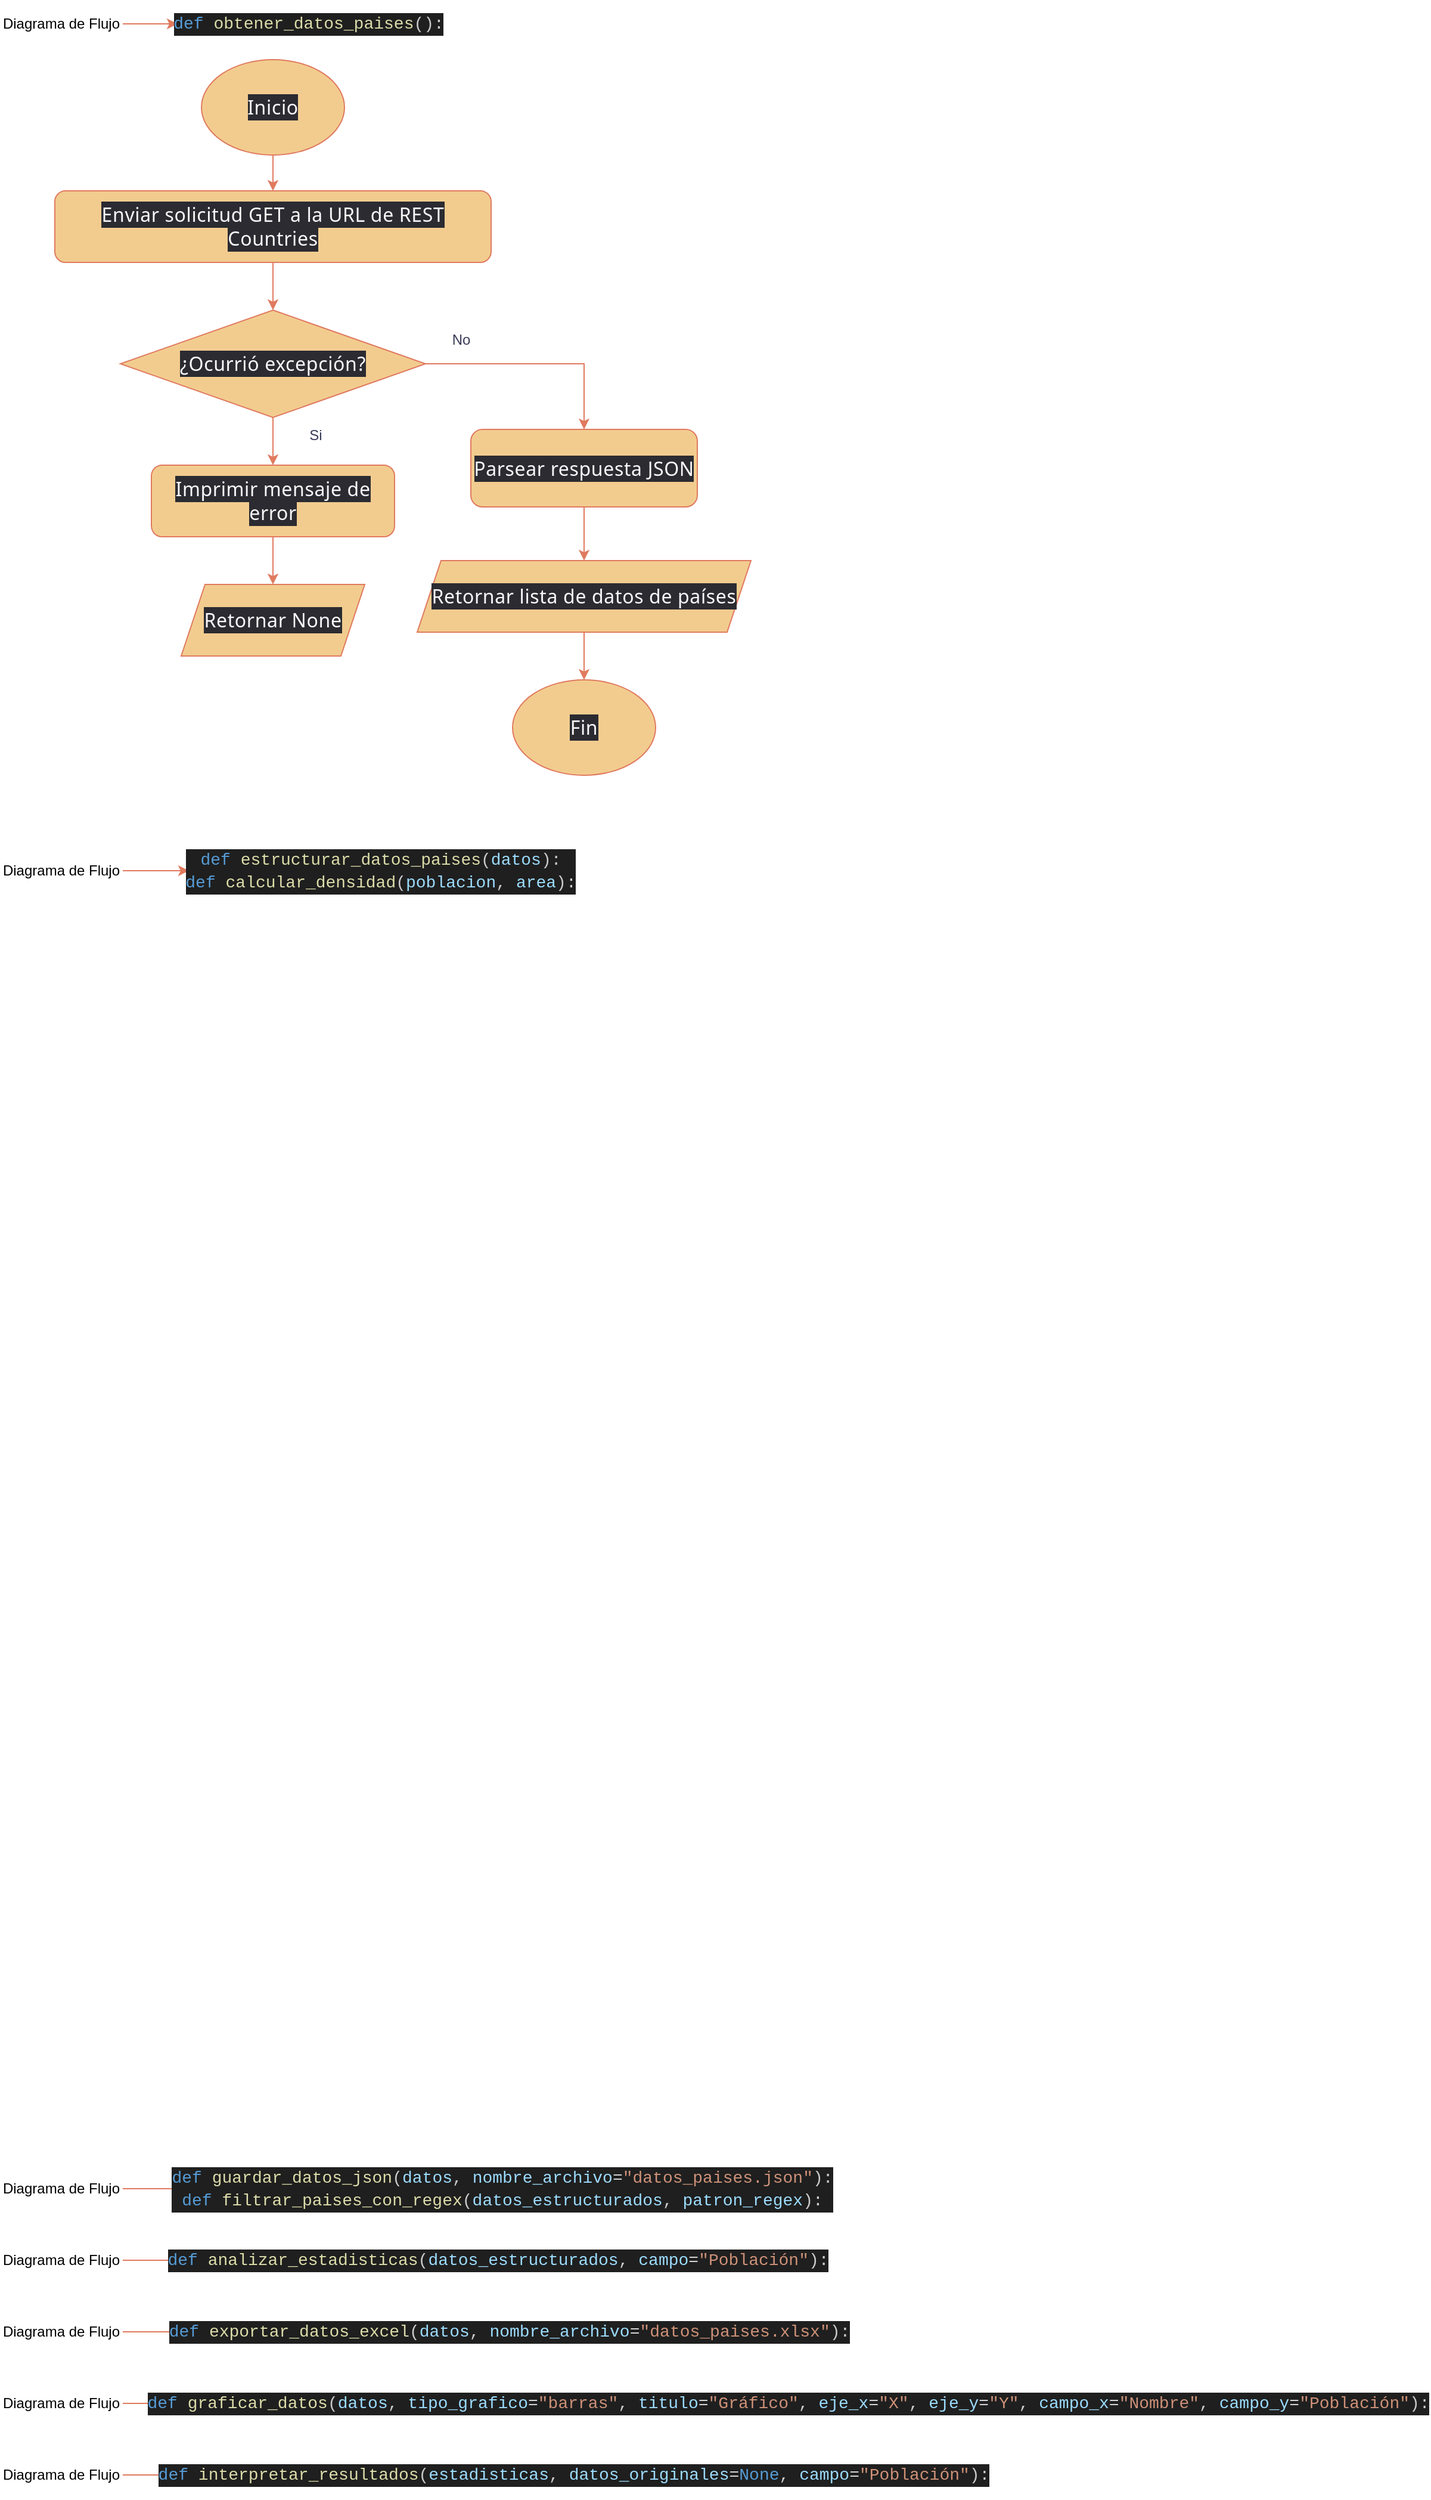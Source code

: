 <mxfile version="27.0.2">
  <diagram name="Página-1" id="TdQatwvxKdCJxrZPbZy2">
    <mxGraphModel dx="1196" dy="743" grid="1" gridSize="10" guides="1" tooltips="1" connect="1" arrows="1" fold="1" page="1" pageScale="1" pageWidth="827" pageHeight="1169" math="0" shadow="0">
      <root>
        <mxCell id="0" />
        <mxCell id="1" parent="0" />
        <mxCell id="56zbXbjP5MMYhylMdoNp-4" value="" style="edgeStyle=orthogonalEdgeStyle;rounded=0;orthogonalLoop=1;jettySize=auto;html=1;labelBackgroundColor=none;strokeColor=#E07A5F;fontColor=default;" edge="1" parent="1" source="56zbXbjP5MMYhylMdoNp-1" target="56zbXbjP5MMYhylMdoNp-2">
          <mxGeometry relative="1" as="geometry" />
        </mxCell>
        <mxCell id="56zbXbjP5MMYhylMdoNp-1" value="&lt;span style=&quot;color: rgb(250, 250, 252); font-family: system-ui, ui-sans-serif, -apple-system, BlinkMacSystemFont, sans-serif, Inter, NotoSansHans; font-size: 16px; letter-spacing: 0.32px; text-align: left; white-space-collapse: preserve-breaks; background-color: rgb(43, 43, 49);&quot;&gt;Inicio&lt;/span&gt;" style="ellipse;whiteSpace=wrap;html=1;labelBackgroundColor=none;fillColor=#F2CC8F;strokeColor=#E07A5F;fontColor=#393C56;" vertex="1" parent="1">
          <mxGeometry x="343" y="60" width="120" height="80" as="geometry" />
        </mxCell>
        <mxCell id="56zbXbjP5MMYhylMdoNp-6" value="" style="edgeStyle=orthogonalEdgeStyle;rounded=0;orthogonalLoop=1;jettySize=auto;html=1;labelBackgroundColor=none;strokeColor=#E07A5F;fontColor=default;" edge="1" parent="1" source="56zbXbjP5MMYhylMdoNp-2" target="56zbXbjP5MMYhylMdoNp-5">
          <mxGeometry relative="1" as="geometry" />
        </mxCell>
        <mxCell id="56zbXbjP5MMYhylMdoNp-2" value="&lt;span style=&quot;color: rgb(250, 250, 252); font-family: system-ui, ui-sans-serif, -apple-system, BlinkMacSystemFont, sans-serif, Inter, NotoSansHans; font-size: 16px; letter-spacing: 0.32px; text-align: left; white-space-collapse: preserve-breaks; background-color: rgb(43, 43, 49);&quot;&gt;Enviar solicitud GET a la URL de REST Countries&lt;/span&gt;" style="rounded=1;whiteSpace=wrap;html=1;labelBackgroundColor=none;fillColor=#F2CC8F;strokeColor=#E07A5F;fontColor=#393C56;" vertex="1" parent="1">
          <mxGeometry x="220" y="170" width="366" height="60" as="geometry" />
        </mxCell>
        <mxCell id="56zbXbjP5MMYhylMdoNp-9" value="" style="edgeStyle=orthogonalEdgeStyle;rounded=0;orthogonalLoop=1;jettySize=auto;html=1;labelBackgroundColor=none;strokeColor=#E07A5F;fontColor=default;" edge="1" parent="1" source="56zbXbjP5MMYhylMdoNp-5" target="56zbXbjP5MMYhylMdoNp-8">
          <mxGeometry relative="1" as="geometry" />
        </mxCell>
        <mxCell id="56zbXbjP5MMYhylMdoNp-14" value="" style="edgeStyle=orthogonalEdgeStyle;rounded=0;orthogonalLoop=1;jettySize=auto;html=1;labelBackgroundColor=none;strokeColor=#E07A5F;fontColor=default;" edge="1" parent="1" source="56zbXbjP5MMYhylMdoNp-5" target="56zbXbjP5MMYhylMdoNp-13">
          <mxGeometry relative="1" as="geometry" />
        </mxCell>
        <mxCell id="56zbXbjP5MMYhylMdoNp-5" value="&lt;span style=&quot;color: rgb(250, 250, 252); font-family: system-ui, ui-sans-serif, -apple-system, BlinkMacSystemFont, sans-serif, Inter, NotoSansHans; font-size: 16px; letter-spacing: 0.32px; text-align: left; white-space-collapse: preserve-breaks; background-color: rgb(43, 43, 49);&quot;&gt;¿Ocurrió excepción?&lt;/span&gt;" style="rhombus;whiteSpace=wrap;html=1;labelBackgroundColor=none;fillColor=#F2CC8F;strokeColor=#E07A5F;fontColor=#393C56;" vertex="1" parent="1">
          <mxGeometry x="275" y="270" width="256" height="90" as="geometry" />
        </mxCell>
        <mxCell id="56zbXbjP5MMYhylMdoNp-7" value="No" style="text;html=1;align=center;verticalAlign=middle;whiteSpace=wrap;rounded=0;labelBackgroundColor=none;fontColor=#393C56;" vertex="1" parent="1">
          <mxGeometry x="531" y="280" width="60" height="30" as="geometry" />
        </mxCell>
        <mxCell id="56zbXbjP5MMYhylMdoNp-11" value="" style="edgeStyle=orthogonalEdgeStyle;rounded=0;orthogonalLoop=1;jettySize=auto;html=1;labelBackgroundColor=none;strokeColor=#E07A5F;fontColor=default;" edge="1" parent="1" source="56zbXbjP5MMYhylMdoNp-8" target="56zbXbjP5MMYhylMdoNp-10">
          <mxGeometry relative="1" as="geometry" />
        </mxCell>
        <mxCell id="56zbXbjP5MMYhylMdoNp-8" value="&lt;span style=&quot;color: rgb(250, 250, 252); font-family: system-ui, ui-sans-serif, -apple-system, BlinkMacSystemFont, sans-serif, Inter, NotoSansHans; font-size: 16px; letter-spacing: 0.32px; text-align: left; white-space-collapse: preserve-breaks; background-color: rgb(43, 43, 49);&quot;&gt;Parsear respuesta JSON&lt;/span&gt;" style="rounded=1;whiteSpace=wrap;html=1;labelBackgroundColor=none;fillColor=#F2CC8F;strokeColor=#E07A5F;fontColor=#393C56;" vertex="1" parent="1">
          <mxGeometry x="569" y="370" width="190" height="65" as="geometry" />
        </mxCell>
        <mxCell id="56zbXbjP5MMYhylMdoNp-18" value="" style="edgeStyle=orthogonalEdgeStyle;rounded=0;orthogonalLoop=1;jettySize=auto;html=1;labelBackgroundColor=none;strokeColor=#E07A5F;fontColor=default;" edge="1" parent="1" source="56zbXbjP5MMYhylMdoNp-10" target="56zbXbjP5MMYhylMdoNp-17">
          <mxGeometry relative="1" as="geometry" />
        </mxCell>
        <mxCell id="56zbXbjP5MMYhylMdoNp-10" value="&lt;span style=&quot;color: rgb(250, 250, 252); font-family: system-ui, ui-sans-serif, -apple-system, BlinkMacSystemFont, sans-serif, Inter, NotoSansHans; font-size: 16px; letter-spacing: 0.32px; text-align: left; white-space-collapse: preserve-breaks; background-color: rgb(43, 43, 49);&quot;&gt;Retornar lista de datos de países&lt;/span&gt;" style="shape=parallelogram;perimeter=parallelogramPerimeter;whiteSpace=wrap;html=1;fixedSize=1;labelBackgroundColor=none;fillColor=#F2CC8F;strokeColor=#E07A5F;fontColor=#393C56;" vertex="1" parent="1">
          <mxGeometry x="524" y="480" width="280" height="60" as="geometry" />
        </mxCell>
        <mxCell id="56zbXbjP5MMYhylMdoNp-12" value="Si" style="text;html=1;align=center;verticalAlign=middle;whiteSpace=wrap;rounded=0;labelBackgroundColor=none;fontColor=#393C56;" vertex="1" parent="1">
          <mxGeometry x="409" y="360" width="60" height="30" as="geometry" />
        </mxCell>
        <mxCell id="56zbXbjP5MMYhylMdoNp-16" value="" style="edgeStyle=orthogonalEdgeStyle;rounded=0;orthogonalLoop=1;jettySize=auto;html=1;labelBackgroundColor=none;strokeColor=#E07A5F;fontColor=default;" edge="1" parent="1" source="56zbXbjP5MMYhylMdoNp-13" target="56zbXbjP5MMYhylMdoNp-15">
          <mxGeometry relative="1" as="geometry" />
        </mxCell>
        <mxCell id="56zbXbjP5MMYhylMdoNp-13" value="&lt;span style=&quot;color: rgb(250, 250, 252); font-family: system-ui, ui-sans-serif, -apple-system, BlinkMacSystemFont, sans-serif, Inter, NotoSansHans; font-size: 16px; letter-spacing: 0.32px; text-align: left; white-space-collapse: preserve-breaks; background-color: rgb(43, 43, 49);&quot;&gt;Imprimir mensaje de error&lt;/span&gt;" style="rounded=1;whiteSpace=wrap;html=1;labelBackgroundColor=none;fillColor=#F2CC8F;strokeColor=#E07A5F;fontColor=#393C56;" vertex="1" parent="1">
          <mxGeometry x="301" y="400" width="204" height="60" as="geometry" />
        </mxCell>
        <mxCell id="56zbXbjP5MMYhylMdoNp-15" value="&lt;span style=&quot;color: rgb(250, 250, 252); font-family: system-ui, ui-sans-serif, -apple-system, BlinkMacSystemFont, sans-serif, Inter, NotoSansHans; font-size: 16px; letter-spacing: 0.32px; text-align: left; white-space-collapse: preserve-breaks; background-color: rgb(43, 43, 49);&quot;&gt;Retornar None&lt;/span&gt;" style="shape=parallelogram;perimeter=parallelogramPerimeter;whiteSpace=wrap;html=1;fixedSize=1;labelBackgroundColor=none;fillColor=#F2CC8F;strokeColor=#E07A5F;fontColor=#393C56;" vertex="1" parent="1">
          <mxGeometry x="326" y="500" width="154" height="60" as="geometry" />
        </mxCell>
        <mxCell id="56zbXbjP5MMYhylMdoNp-17" value="&lt;span style=&quot;color: rgb(250, 250, 252); font-family: system-ui, ui-sans-serif, -apple-system, BlinkMacSystemFont, sans-serif, Inter, NotoSansHans; font-size: 16px; letter-spacing: 0.32px; text-align: left; white-space-collapse: preserve-breaks; background-color: rgb(43, 43, 49);&quot;&gt;Fin&lt;/span&gt;" style="ellipse;whiteSpace=wrap;html=1;labelBackgroundColor=none;fillColor=#F2CC8F;strokeColor=#E07A5F;fontColor=#393C56;" vertex="1" parent="1">
          <mxGeometry x="604" y="580" width="120" height="80" as="geometry" />
        </mxCell>
        <mxCell id="56zbXbjP5MMYhylMdoNp-25" value="" style="edgeStyle=orthogonalEdgeStyle;rounded=0;orthogonalLoop=1;jettySize=auto;html=1;strokeColor=#E07A5F;fontColor=#393C56;fillColor=#F2CC8F;" edge="1" parent="1" source="56zbXbjP5MMYhylMdoNp-19" target="56zbXbjP5MMYhylMdoNp-23">
          <mxGeometry relative="1" as="geometry" />
        </mxCell>
        <mxCell id="56zbXbjP5MMYhylMdoNp-19" value="&lt;font style=&quot;color: light-dark(rgb(0, 0, 0), rgb(205, 162, 190));&quot;&gt;Diagrama de Flujo&lt;/font&gt;" style="text;html=1;align=center;verticalAlign=middle;whiteSpace=wrap;rounded=0;fontColor=#393C56;" vertex="1" parent="1">
          <mxGeometry x="174" y="15" width="103" height="30" as="geometry" />
        </mxCell>
        <mxCell id="56zbXbjP5MMYhylMdoNp-23" value="&lt;div style=&quot;color: rgb(204, 204, 204); background-color: rgb(31, 31, 31); font-family: Consolas, &amp;quot;Courier New&amp;quot;, monospace; font-size: 14px; line-height: 19px; white-space: pre;&quot;&gt;&lt;span style=&quot;color: #569cd6;&quot;&gt;def&lt;/span&gt; &lt;span style=&quot;color: #dcdcaa;&quot;&gt;obtener_datos_paises&lt;/span&gt;():&lt;/div&gt;" style="text;html=1;align=center;verticalAlign=middle;whiteSpace=wrap;rounded=0;fontColor=#393C56;" vertex="1" parent="1">
          <mxGeometry x="323" y="10" width="220" height="40" as="geometry" />
        </mxCell>
        <mxCell id="56zbXbjP5MMYhylMdoNp-26" value="" style="edgeStyle=orthogonalEdgeStyle;rounded=0;orthogonalLoop=1;jettySize=auto;html=1;strokeColor=#E07A5F;fontColor=#393C56;fillColor=#F2CC8F;" edge="1" parent="1" source="56zbXbjP5MMYhylMdoNp-27" target="56zbXbjP5MMYhylMdoNp-28">
          <mxGeometry relative="1" as="geometry" />
        </mxCell>
        <mxCell id="56zbXbjP5MMYhylMdoNp-27" value="&lt;font style=&quot;color: light-dark(rgb(0, 0, 0), rgb(205, 162, 190));&quot;&gt;Diagrama de Flujo&lt;/font&gt;" style="text;html=1;align=center;verticalAlign=middle;whiteSpace=wrap;rounded=0;fontColor=#393C56;" vertex="1" parent="1">
          <mxGeometry x="174" y="725" width="103" height="30" as="geometry" />
        </mxCell>
        <mxCell id="56zbXbjP5MMYhylMdoNp-28" value="&lt;div style=&quot;color: rgb(204, 204, 204); background-color: rgb(31, 31, 31); font-family: Consolas, &amp;quot;Courier New&amp;quot;, monospace; font-size: 14px; line-height: 19px; white-space: pre;&quot;&gt;&lt;div style=&quot;color: rgb(204, 204, 204); background-color: rgb(31, 31, 31); line-height: 19px;&quot;&gt;&lt;span style=&quot;color: rgb(86, 156, 214);&quot;&gt;def&lt;/span&gt; &lt;span style=&quot;color: rgb(220, 220, 170);&quot;&gt;estructurar_datos_paises&lt;/span&gt;(&lt;span style=&quot;color: rgb(156, 220, 254);&quot;&gt;datos&lt;/span&gt;):&lt;/div&gt;&lt;div style=&quot;color: rgb(204, 204, 204); background-color: rgb(31, 31, 31); line-height: 19px;&quot;&gt;&lt;span style=&quot;color: rgb(86, 156, 214);&quot;&gt;def&lt;/span&gt;&lt;span style=&quot;background-color: rgb(31, 31, 31); color: rgb(204, 204, 204);&quot;&gt; &lt;/span&gt;&lt;span style=&quot;color: rgb(220, 220, 170);&quot;&gt;calcular_densidad&lt;/span&gt;&lt;span style=&quot;background-color: rgb(31, 31, 31); color: rgb(204, 204, 204);&quot;&gt;(&lt;/span&gt;&lt;span style=&quot;color: rgb(156, 220, 254);&quot;&gt;poblacion&lt;/span&gt;&lt;span style=&quot;background-color: rgb(31, 31, 31); color: rgb(204, 204, 204);&quot;&gt;, &lt;/span&gt;&lt;span style=&quot;color: rgb(156, 220, 254);&quot;&gt;area&lt;/span&gt;&lt;span style=&quot;background-color: rgb(31, 31, 31); color: rgb(204, 204, 204);&quot;&gt;):&lt;/span&gt;&lt;/div&gt;&lt;/div&gt;" style="text;html=1;align=center;verticalAlign=middle;whiteSpace=wrap;rounded=0;fontColor=#393C56;" vertex="1" parent="1">
          <mxGeometry x="332.5" y="710" width="321" height="60" as="geometry" />
        </mxCell>
        <mxCell id="56zbXbjP5MMYhylMdoNp-32" value="" style="edgeStyle=orthogonalEdgeStyle;rounded=0;orthogonalLoop=1;jettySize=auto;html=1;strokeColor=#E07A5F;fontColor=#393C56;fillColor=#F2CC8F;" edge="1" parent="1" source="56zbXbjP5MMYhylMdoNp-33" target="56zbXbjP5MMYhylMdoNp-34">
          <mxGeometry relative="1" as="geometry" />
        </mxCell>
        <mxCell id="56zbXbjP5MMYhylMdoNp-33" value="&lt;font style=&quot;color: light-dark(rgb(0, 0, 0), rgb(205, 162, 190));&quot;&gt;Diagrama de Flujo&lt;/font&gt;" style="text;html=1;align=center;verticalAlign=middle;whiteSpace=wrap;rounded=0;fontColor=#393C56;" vertex="1" parent="1">
          <mxGeometry x="174" y="1830" width="103" height="30" as="geometry" />
        </mxCell>
        <mxCell id="56zbXbjP5MMYhylMdoNp-34" value="&lt;div style=&quot;color: rgb(204, 204, 204); background-color: rgb(31, 31, 31); font-family: Consolas, &amp;quot;Courier New&amp;quot;, monospace; font-size: 14px; line-height: 19px; white-space: pre;&quot;&gt;&lt;div style=&quot;color: rgb(204, 204, 204); background-color: rgb(31, 31, 31); line-height: 19px;&quot;&gt;&lt;div style=&quot;color: rgb(204, 204, 204); background-color: rgb(31, 31, 31); line-height: 19px;&quot;&gt;&lt;span style=&quot;color: rgb(86, 156, 214);&quot;&gt;def&lt;/span&gt; &lt;span style=&quot;color: rgb(220, 220, 170);&quot;&gt;guardar_datos_json&lt;/span&gt;(&lt;span style=&quot;color: rgb(156, 220, 254);&quot;&gt;datos&lt;/span&gt;, &lt;span style=&quot;color: rgb(156, 220, 254);&quot;&gt;nombre_archivo&lt;/span&gt;&lt;span style=&quot;color: rgb(212, 212, 212);&quot;&gt;=&lt;/span&gt;&lt;span style=&quot;color: rgb(206, 145, 120);&quot;&gt;&quot;datos_paises.json&quot;&lt;/span&gt;):&lt;/div&gt;&lt;div style=&quot;color: rgb(204, 204, 204); background-color: rgb(31, 31, 31); line-height: 19px;&quot;&gt;&lt;span style=&quot;color: rgb(86, 156, 214);&quot;&gt;def&lt;/span&gt;&lt;span style=&quot;background-color: light-dark(rgb(31, 31, 31), rgb(210, 210, 210)); color: light-dark(rgb(204, 204, 204), rgb(62, 62, 62));&quot;&gt; &lt;/span&gt;&lt;span style=&quot;color: rgb(220, 220, 170);&quot;&gt;filtrar_paises_con_regex&lt;/span&gt;&lt;span style=&quot;background-color: light-dark(rgb(31, 31, 31), rgb(210, 210, 210)); color: light-dark(rgb(204, 204, 204), rgb(62, 62, 62));&quot;&gt;(&lt;/span&gt;&lt;span style=&quot;color: rgb(156, 220, 254);&quot;&gt;datos_estructurados&lt;/span&gt;&lt;span style=&quot;background-color: light-dark(rgb(31, 31, 31), rgb(210, 210, 210)); color: light-dark(rgb(204, 204, 204), rgb(62, 62, 62));&quot;&gt;, &lt;/span&gt;&lt;span style=&quot;color: rgb(156, 220, 254);&quot;&gt;patron_regex&lt;/span&gt;&lt;span style=&quot;background-color: light-dark(rgb(31, 31, 31), rgb(210, 210, 210)); color: light-dark(rgb(204, 204, 204), rgb(62, 62, 62));&quot;&gt;):&lt;/span&gt;&lt;/div&gt;&lt;/div&gt;&lt;/div&gt;" style="text;html=1;align=center;verticalAlign=middle;whiteSpace=wrap;rounded=0;fontColor=#393C56;" vertex="1" parent="1">
          <mxGeometry x="332" y="1820" width="527" height="50" as="geometry" />
        </mxCell>
        <mxCell id="56zbXbjP5MMYhylMdoNp-36" value="" style="edgeStyle=orthogonalEdgeStyle;rounded=0;orthogonalLoop=1;jettySize=auto;html=1;strokeColor=#E07A5F;fontColor=#393C56;fillColor=#F2CC8F;" edge="1" parent="1" source="56zbXbjP5MMYhylMdoNp-37" target="56zbXbjP5MMYhylMdoNp-38">
          <mxGeometry relative="1" as="geometry" />
        </mxCell>
        <mxCell id="56zbXbjP5MMYhylMdoNp-37" value="&lt;font style=&quot;color: light-dark(rgb(0, 0, 0), rgb(205, 162, 190));&quot;&gt;Diagrama de Flujo&lt;/font&gt;" style="text;html=1;align=center;verticalAlign=middle;whiteSpace=wrap;rounded=0;fontColor=#393C56;" vertex="1" parent="1">
          <mxGeometry x="174" y="1890" width="103" height="30" as="geometry" />
        </mxCell>
        <mxCell id="56zbXbjP5MMYhylMdoNp-38" value="&lt;div style=&quot;color: rgb(204, 204, 204); background-color: rgb(31, 31, 31); font-family: Consolas, &amp;quot;Courier New&amp;quot;, monospace; font-size: 14px; line-height: 19px; white-space: pre;&quot;&gt;&lt;div style=&quot;color: rgb(204, 204, 204); background-color: rgb(31, 31, 31); line-height: 19px;&quot;&gt;&lt;div style=&quot;color: rgb(204, 204, 204); background-color: rgb(31, 31, 31); line-height: 19px;&quot;&gt;&lt;div style=&quot;color: rgb(204, 204, 204); background-color: rgb(31, 31, 31); line-height: 19px;&quot;&gt;&lt;span style=&quot;color: #569cd6;&quot;&gt;def&lt;/span&gt; &lt;span style=&quot;color: #dcdcaa;&quot;&gt;analizar_estadisticas&lt;/span&gt;(&lt;span style=&quot;color: #9cdcfe;&quot;&gt;datos_estructurados&lt;/span&gt;, &lt;span style=&quot;color: #9cdcfe;&quot;&gt;campo&lt;/span&gt;&lt;span style=&quot;color: #d4d4d4;&quot;&gt;=&lt;/span&gt;&lt;span style=&quot;color: #ce9178;&quot;&gt;&quot;Población&quot;&lt;/span&gt;):&lt;/div&gt;&lt;/div&gt;&lt;/div&gt;&lt;/div&gt;" style="text;html=1;align=center;verticalAlign=middle;whiteSpace=wrap;rounded=0;fontColor=#393C56;" vertex="1" parent="1">
          <mxGeometry x="332.5" y="1885" width="517.5" height="40" as="geometry" />
        </mxCell>
        <mxCell id="56zbXbjP5MMYhylMdoNp-40" value="" style="edgeStyle=orthogonalEdgeStyle;rounded=0;orthogonalLoop=1;jettySize=auto;html=1;strokeColor=#E07A5F;fontColor=#393C56;fillColor=#F2CC8F;" edge="1" parent="1" source="56zbXbjP5MMYhylMdoNp-41" target="56zbXbjP5MMYhylMdoNp-42">
          <mxGeometry relative="1" as="geometry" />
        </mxCell>
        <mxCell id="56zbXbjP5MMYhylMdoNp-41" value="&lt;font style=&quot;color: light-dark(rgb(0, 0, 0), rgb(205, 162, 190));&quot;&gt;Diagrama de Flujo&lt;/font&gt;" style="text;html=1;align=center;verticalAlign=middle;whiteSpace=wrap;rounded=0;fontColor=#393C56;" vertex="1" parent="1">
          <mxGeometry x="174" y="1950" width="103" height="30" as="geometry" />
        </mxCell>
        <mxCell id="56zbXbjP5MMYhylMdoNp-42" value="&lt;div style=&quot;color: rgb(204, 204, 204); background-color: rgb(31, 31, 31); font-family: Consolas, &amp;quot;Courier New&amp;quot;, monospace; font-size: 14px; line-height: 19px; white-space: pre;&quot;&gt;&lt;div style=&quot;color: rgb(204, 204, 204); background-color: rgb(31, 31, 31); line-height: 19px;&quot;&gt;&lt;div style=&quot;color: rgb(204, 204, 204); background-color: rgb(31, 31, 31); line-height: 19px;&quot;&gt;&lt;div style=&quot;color: rgb(204, 204, 204); background-color: rgb(31, 31, 31); line-height: 19px;&quot;&gt;&lt;span style=&quot;color: #569cd6;&quot;&gt;def&lt;/span&gt; &lt;span style=&quot;color: #dcdcaa;&quot;&gt;exportar_datos_excel&lt;/span&gt;(&lt;span style=&quot;color: #9cdcfe;&quot;&gt;datos&lt;/span&gt;, &lt;span style=&quot;color: #9cdcfe;&quot;&gt;nombre_archivo&lt;/span&gt;&lt;span style=&quot;color: #d4d4d4;&quot;&gt;=&lt;/span&gt;&lt;span style=&quot;color: #ce9178;&quot;&gt;&quot;datos_paises.xlsx&quot;&lt;/span&gt;):&lt;/div&gt;&lt;/div&gt;&lt;/div&gt;&lt;/div&gt;" style="text;html=1;align=center;verticalAlign=middle;whiteSpace=wrap;rounded=0;fontColor=#393C56;" vertex="1" parent="1">
          <mxGeometry x="332.5" y="1945" width="537" height="40" as="geometry" />
        </mxCell>
        <mxCell id="56zbXbjP5MMYhylMdoNp-43" value="" style="edgeStyle=orthogonalEdgeStyle;rounded=0;orthogonalLoop=1;jettySize=auto;html=1;strokeColor=#E07A5F;fontColor=#393C56;fillColor=#F2CC8F;" edge="1" parent="1" source="56zbXbjP5MMYhylMdoNp-44" target="56zbXbjP5MMYhylMdoNp-45">
          <mxGeometry relative="1" as="geometry" />
        </mxCell>
        <mxCell id="56zbXbjP5MMYhylMdoNp-44" value="&lt;font style=&quot;color: light-dark(rgb(0, 0, 0), rgb(205, 162, 190));&quot;&gt;Diagrama de Flujo&lt;/font&gt;" style="text;html=1;align=center;verticalAlign=middle;whiteSpace=wrap;rounded=0;fontColor=#393C56;" vertex="1" parent="1">
          <mxGeometry x="174" y="2010" width="103" height="30" as="geometry" />
        </mxCell>
        <mxCell id="56zbXbjP5MMYhylMdoNp-45" value="&lt;div style=&quot;color: rgb(204, 204, 204); background-color: rgb(31, 31, 31); font-family: Consolas, &amp;quot;Courier New&amp;quot;, monospace; font-size: 14px; line-height: 19px; white-space: pre;&quot;&gt;&lt;div style=&quot;color: rgb(204, 204, 204); background-color: rgb(31, 31, 31); line-height: 19px;&quot;&gt;&lt;div style=&quot;color: rgb(204, 204, 204); background-color: rgb(31, 31, 31); line-height: 19px;&quot;&gt;&lt;div style=&quot;color: rgb(204, 204, 204); background-color: rgb(31, 31, 31); line-height: 19px;&quot;&gt;&lt;span style=&quot;color: #569cd6;&quot;&gt;def&lt;/span&gt; &lt;span style=&quot;color: #dcdcaa;&quot;&gt;graficar_datos&lt;/span&gt;(&lt;span style=&quot;color: #9cdcfe;&quot;&gt;datos&lt;/span&gt;, &lt;span style=&quot;color: #9cdcfe;&quot;&gt;tipo_grafico&lt;/span&gt;&lt;span style=&quot;color: #d4d4d4;&quot;&gt;=&lt;/span&gt;&lt;span style=&quot;color: #ce9178;&quot;&gt;&quot;barras&quot;&lt;/span&gt;, &lt;span style=&quot;color: #9cdcfe;&quot;&gt;titulo&lt;/span&gt;&lt;span style=&quot;color: #d4d4d4;&quot;&gt;=&lt;/span&gt;&lt;span style=&quot;color: #ce9178;&quot;&gt;&quot;Gráfico&quot;&lt;/span&gt;, &lt;span style=&quot;color: #9cdcfe;&quot;&gt;eje_x&lt;/span&gt;&lt;span style=&quot;color: #d4d4d4;&quot;&gt;=&lt;/span&gt;&lt;span style=&quot;color: #ce9178;&quot;&gt;&quot;X&quot;&lt;/span&gt;, &lt;span style=&quot;color: #9cdcfe;&quot;&gt;eje_y&lt;/span&gt;&lt;span style=&quot;color: #d4d4d4;&quot;&gt;=&lt;/span&gt;&lt;span style=&quot;color: #ce9178;&quot;&gt;&quot;Y&quot;&lt;/span&gt;, &lt;span style=&quot;color: #9cdcfe;&quot;&gt;campo_x&lt;/span&gt;&lt;span style=&quot;color: #d4d4d4;&quot;&gt;=&lt;/span&gt;&lt;span style=&quot;color: #ce9178;&quot;&gt;&quot;Nombre&quot;&lt;/span&gt;, &lt;span style=&quot;color: #9cdcfe;&quot;&gt;campo_y&lt;/span&gt;&lt;span style=&quot;color: #d4d4d4;&quot;&gt;=&lt;/span&gt;&lt;span style=&quot;color: #ce9178;&quot;&gt;&quot;Población&quot;&lt;/span&gt;):&lt;/div&gt;&lt;/div&gt;&lt;/div&gt;&lt;/div&gt;" style="text;html=1;align=center;verticalAlign=middle;whiteSpace=wrap;rounded=0;fontColor=#393C56;" vertex="1" parent="1">
          <mxGeometry x="332" y="2005" width="1007" height="40" as="geometry" />
        </mxCell>
        <mxCell id="56zbXbjP5MMYhylMdoNp-46" value="" style="edgeStyle=orthogonalEdgeStyle;rounded=0;orthogonalLoop=1;jettySize=auto;html=1;strokeColor=#E07A5F;fontColor=#393C56;fillColor=#F2CC8F;" edge="1" parent="1" source="56zbXbjP5MMYhylMdoNp-47" target="56zbXbjP5MMYhylMdoNp-48">
          <mxGeometry relative="1" as="geometry" />
        </mxCell>
        <mxCell id="56zbXbjP5MMYhylMdoNp-47" value="&lt;font style=&quot;color: light-dark(rgb(0, 0, 0), rgb(205, 162, 190));&quot;&gt;Diagrama de Flujo&lt;/font&gt;" style="text;html=1;align=center;verticalAlign=middle;whiteSpace=wrap;rounded=0;fontColor=#393C56;" vertex="1" parent="1">
          <mxGeometry x="174" y="2070" width="103" height="30" as="geometry" />
        </mxCell>
        <mxCell id="56zbXbjP5MMYhylMdoNp-48" value="&lt;div style=&quot;color: rgb(204, 204, 204); background-color: rgb(31, 31, 31); font-family: Consolas, &amp;quot;Courier New&amp;quot;, monospace; font-size: 14px; line-height: 19px; white-space: pre;&quot;&gt;&lt;div style=&quot;color: rgb(204, 204, 204); background-color: rgb(31, 31, 31); line-height: 19px;&quot;&gt;&lt;div style=&quot;color: rgb(204, 204, 204); background-color: rgb(31, 31, 31); line-height: 19px;&quot;&gt;&lt;div style=&quot;color: rgb(204, 204, 204); background-color: rgb(31, 31, 31); line-height: 19px;&quot;&gt;&lt;span style=&quot;color: #569cd6;&quot;&gt;def&lt;/span&gt; &lt;span style=&quot;color: #dcdcaa;&quot;&gt;interpretar_resultados&lt;/span&gt;(&lt;span style=&quot;color: #9cdcfe;&quot;&gt;estadisticas&lt;/span&gt;, &lt;span style=&quot;color: #9cdcfe;&quot;&gt;datos_originales&lt;/span&gt;&lt;span style=&quot;color: #d4d4d4;&quot;&gt;=&lt;/span&gt;&lt;span style=&quot;color: #569cd6;&quot;&gt;None&lt;/span&gt;, &lt;span style=&quot;color: #9cdcfe;&quot;&gt;campo&lt;/span&gt;&lt;span style=&quot;color: #d4d4d4;&quot;&gt;=&lt;/span&gt;&lt;span style=&quot;color: #ce9178;&quot;&gt;&quot;Población&quot;&lt;/span&gt;):&lt;/div&gt;&lt;/div&gt;&lt;/div&gt;&lt;/div&gt;" style="text;html=1;align=center;verticalAlign=middle;whiteSpace=wrap;rounded=0;fontColor=#393C56;" vertex="1" parent="1">
          <mxGeometry x="332" y="2065" width="647" height="40" as="geometry" />
        </mxCell>
      </root>
    </mxGraphModel>
  </diagram>
</mxfile>
